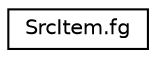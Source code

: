 digraph "Graphical Class Hierarchy"
{
 // LATEX_PDF_SIZE
  edge [fontname="Helvetica",fontsize="10",labelfontname="Helvetica",labelfontsize="10"];
  node [fontname="Helvetica",fontsize="10",shape=record];
  rankdir="LR";
  Node0 [label="SrcItem.fg",height=0.2,width=0.4,color="black", fillcolor="white", style="filled",URL="$db/d1b/sqlite3_8c.html#d2/d17/structSrcItem_8fg",tooltip=" "];
}
